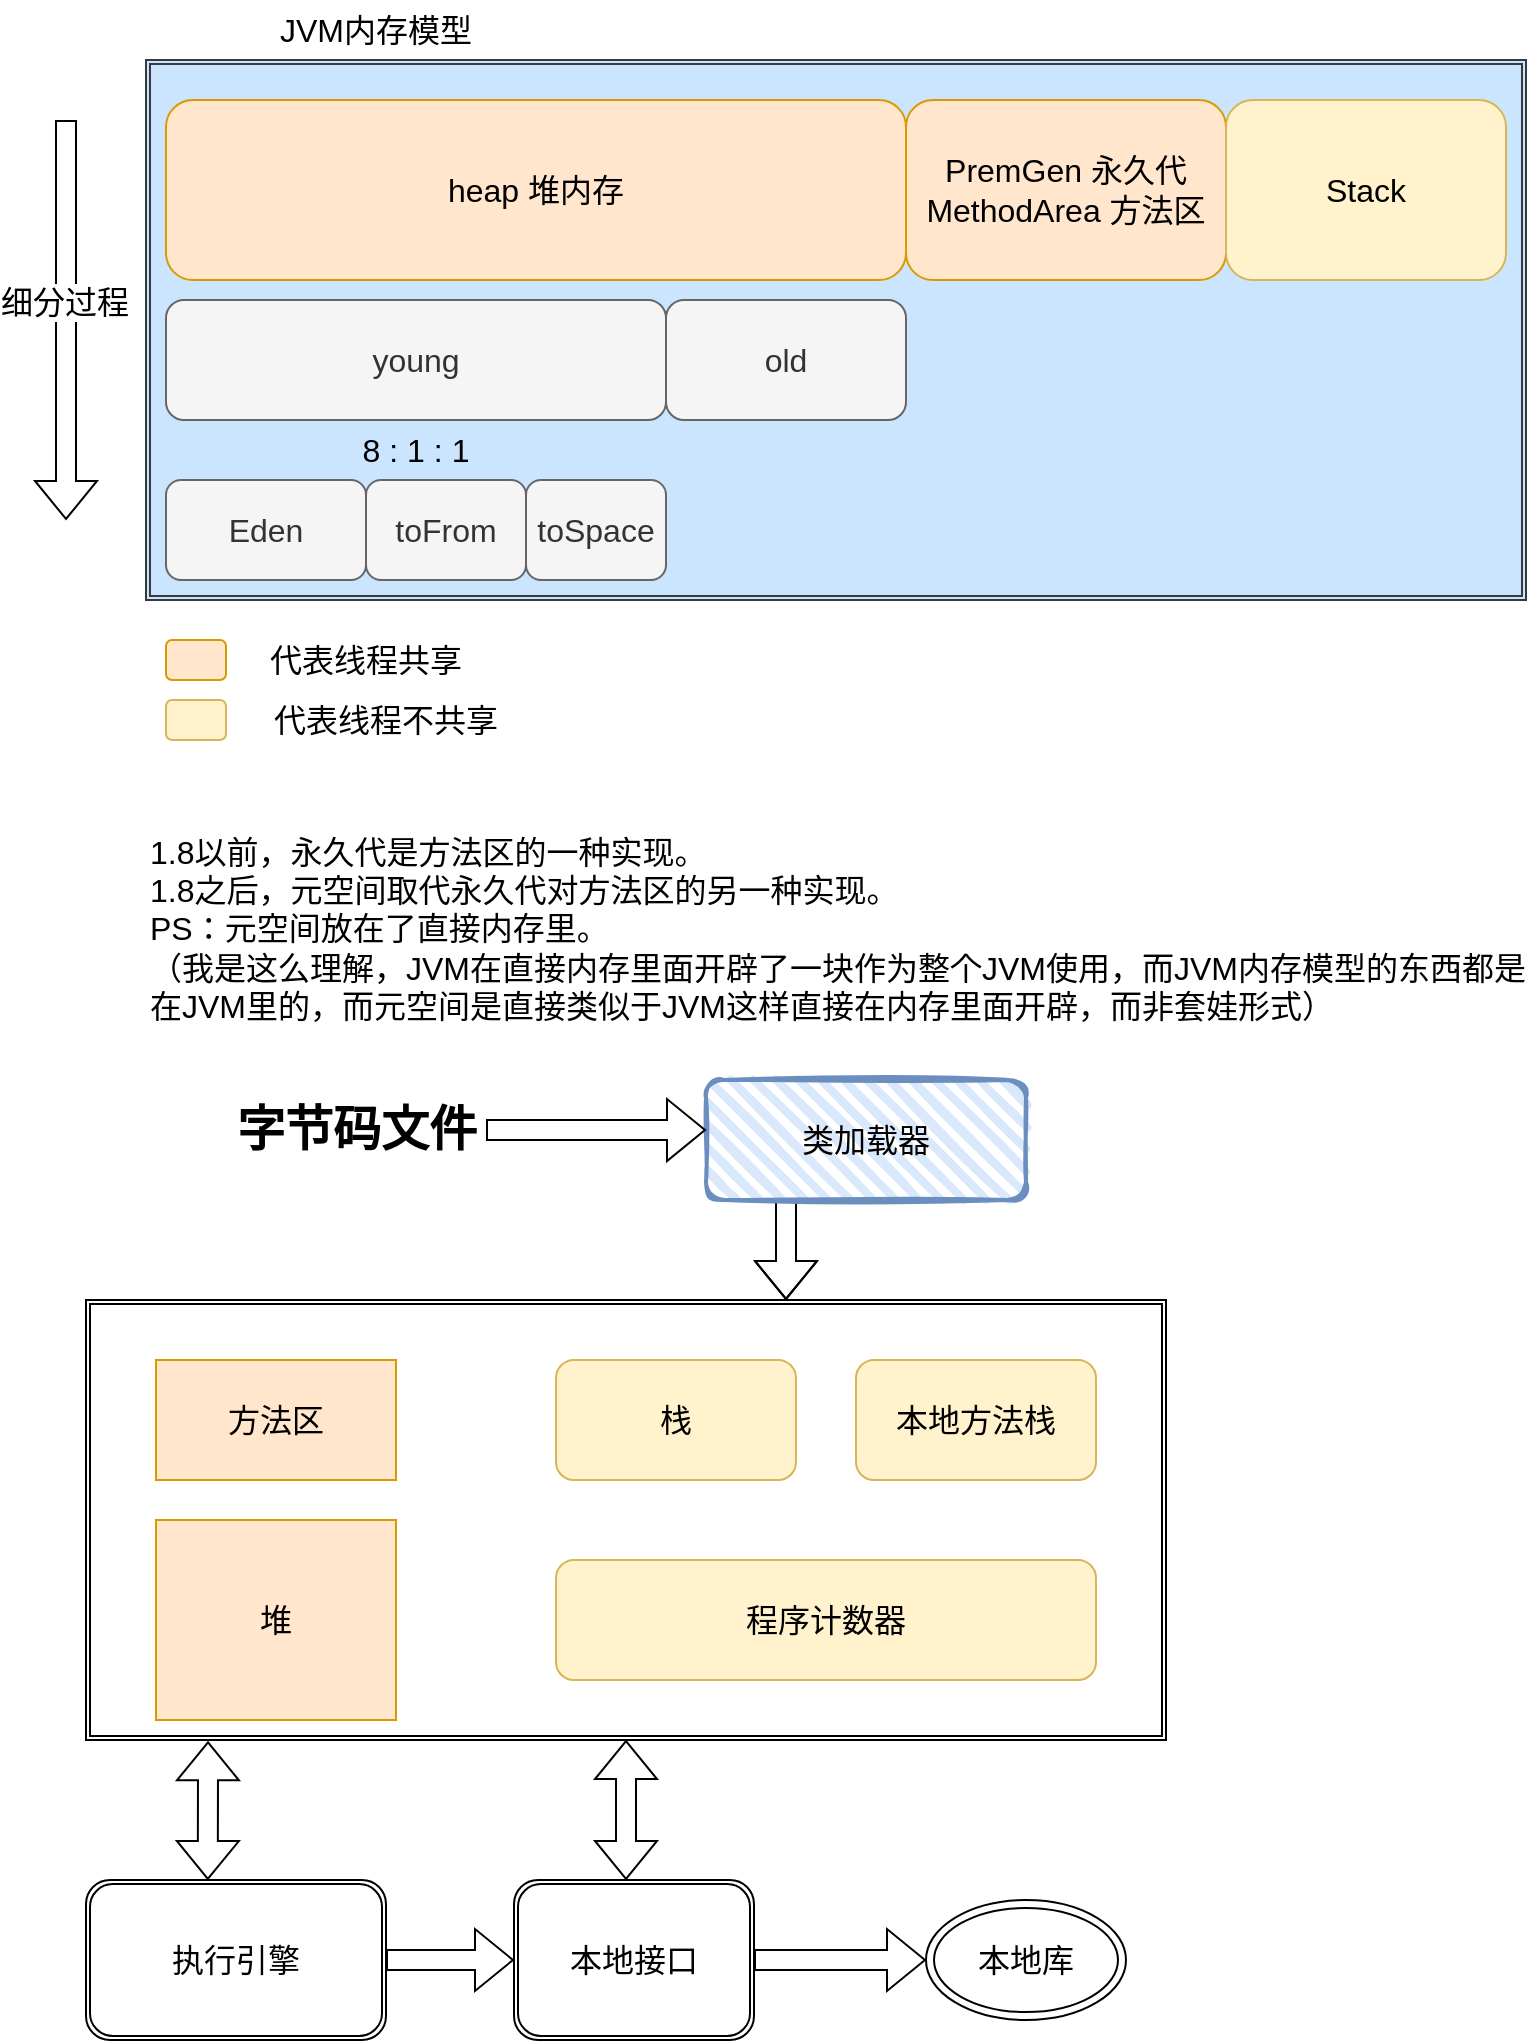 <mxfile version="15.6.2" type="github">
  <diagram id="bwea3mneemWWG3Lszo-H" name="Page-1">
    <mxGraphModel dx="1185" dy="635" grid="1" gridSize="10" guides="1" tooltips="1" connect="1" arrows="1" fold="1" page="1" pageScale="1" pageWidth="827" pageHeight="1169" math="0" shadow="0">
      <root>
        <mxCell id="0" />
        <mxCell id="1" parent="0" />
        <mxCell id="JTMfDNJcxigV9m1Xy1pA-2" value="" style="shape=ext;double=1;rounded=0;whiteSpace=wrap;html=1;fillColor=#cce5ff;strokeColor=#36393d;" vertex="1" parent="1">
          <mxGeometry x="110" y="40" width="690" height="270" as="geometry" />
        </mxCell>
        <mxCell id="JTMfDNJcxigV9m1Xy1pA-6" value="JVM内存模型" style="text;html=1;strokeColor=none;fillColor=none;align=center;verticalAlign=middle;whiteSpace=wrap;rounded=0;fontSize=16;" vertex="1" parent="1">
          <mxGeometry x="110" y="10" width="230" height="30" as="geometry" />
        </mxCell>
        <mxCell id="JTMfDNJcxigV9m1Xy1pA-12" value="heap 堆内存" style="rounded=1;whiteSpace=wrap;html=1;fontSize=16;fillColor=#ffe6cc;strokeColor=#d79b00;" vertex="1" parent="1">
          <mxGeometry x="120" y="60" width="370" height="90" as="geometry" />
        </mxCell>
        <mxCell id="JTMfDNJcxigV9m1Xy1pA-13" value="young" style="rounded=1;whiteSpace=wrap;html=1;fontSize=16;fillColor=#f5f5f5;strokeColor=#666666;fontColor=#333333;" vertex="1" parent="1">
          <mxGeometry x="120" y="160" width="250" height="60" as="geometry" />
        </mxCell>
        <mxCell id="JTMfDNJcxigV9m1Xy1pA-14" value="old" style="rounded=1;whiteSpace=wrap;html=1;fontSize=16;fillColor=#f5f5f5;strokeColor=#666666;fontColor=#333333;" vertex="1" parent="1">
          <mxGeometry x="370" y="160" width="120" height="60" as="geometry" />
        </mxCell>
        <mxCell id="JTMfDNJcxigV9m1Xy1pA-15" value="Eden" style="rounded=1;whiteSpace=wrap;html=1;fontSize=16;fillColor=#f5f5f5;fontColor=#333333;strokeColor=#666666;" vertex="1" parent="1">
          <mxGeometry x="120" y="250" width="100" height="50" as="geometry" />
        </mxCell>
        <mxCell id="JTMfDNJcxigV9m1Xy1pA-16" value="toFrom" style="rounded=1;whiteSpace=wrap;html=1;fontSize=16;fillColor=#f5f5f5;fontColor=#333333;strokeColor=#666666;" vertex="1" parent="1">
          <mxGeometry x="220" y="250" width="80" height="50" as="geometry" />
        </mxCell>
        <mxCell id="JTMfDNJcxigV9m1Xy1pA-17" value="toSpace" style="rounded=1;whiteSpace=wrap;html=1;fontSize=16;fillColor=#f5f5f5;fontColor=#333333;strokeColor=#666666;" vertex="1" parent="1">
          <mxGeometry x="300" y="250" width="70" height="50" as="geometry" />
        </mxCell>
        <mxCell id="JTMfDNJcxigV9m1Xy1pA-18" value="PremGen 永久代&lt;br&gt;MethodArea 方法区" style="rounded=1;whiteSpace=wrap;html=1;fontSize=16;fillColor=#ffe6cc;strokeColor=#d79b00;" vertex="1" parent="1">
          <mxGeometry x="490" y="60" width="160" height="90" as="geometry" />
        </mxCell>
        <mxCell id="JTMfDNJcxigV9m1Xy1pA-19" value="Stack" style="rounded=1;whiteSpace=wrap;html=1;fontSize=16;fillColor=#fff2cc;strokeColor=#d6b656;" vertex="1" parent="1">
          <mxGeometry x="650" y="60" width="140" height="90" as="geometry" />
        </mxCell>
        <mxCell id="JTMfDNJcxigV9m1Xy1pA-20" value="" style="shape=flexArrow;endArrow=classic;html=1;rounded=0;fontSize=16;" edge="1" parent="1">
          <mxGeometry width="50" height="50" relative="1" as="geometry">
            <mxPoint x="70" y="70" as="sourcePoint" />
            <mxPoint x="70" y="270" as="targetPoint" />
          </mxGeometry>
        </mxCell>
        <mxCell id="JTMfDNJcxigV9m1Xy1pA-21" value="细分过程" style="edgeLabel;html=1;align=center;verticalAlign=middle;resizable=0;points=[];fontSize=16;" vertex="1" connectable="0" parent="JTMfDNJcxigV9m1Xy1pA-20">
          <mxGeometry x="-0.092" y="-1" relative="1" as="geometry">
            <mxPoint as="offset" />
          </mxGeometry>
        </mxCell>
        <mxCell id="JTMfDNJcxigV9m1Xy1pA-23" value="1.8以前，永久代是方法区的一种实现。&lt;br&gt;1.8之后，元空间取代永久代对方法区的另一种实现。&lt;br&gt;PS：元空间放在了直接内存里。&lt;br&gt;（我是这么理解，JVM在直接内存里面开辟了一块作为整个JVM使用，而JVM内存模型的东西都是在JVM里的，而元空间是直接类似于JVM这样直接在内存里面开辟，而非套娃形式）" style="text;html=1;strokeColor=none;fillColor=none;align=left;verticalAlign=top;whiteSpace=wrap;rounded=0;fontSize=16;" vertex="1" parent="1">
          <mxGeometry x="110" y="420" width="690" height="110" as="geometry" />
        </mxCell>
        <mxCell id="JTMfDNJcxigV9m1Xy1pA-24" value="8&lt;span style=&quot;white-space: pre&quot;&gt;	&lt;/span&gt;:&lt;span style=&quot;white-space: pre&quot;&gt;	&lt;/span&gt;1&lt;span style=&quot;white-space: pre&quot;&gt;	&lt;/span&gt;:&lt;span style=&quot;white-space: pre&quot;&gt;	&lt;/span&gt;1" style="text;html=1;strokeColor=none;fillColor=none;align=center;verticalAlign=middle;whiteSpace=wrap;rounded=0;fontSize=16;" vertex="1" parent="1">
          <mxGeometry x="120" y="220" width="250" height="30" as="geometry" />
        </mxCell>
        <mxCell id="JTMfDNJcxigV9m1Xy1pA-36" value="" style="rounded=1;whiteSpace=wrap;html=1;fontSize=16;align=center;verticalAlign=middle;fillColor=#ffe6cc;strokeColor=#d79b00;" vertex="1" parent="1">
          <mxGeometry x="120" y="330" width="30" height="20" as="geometry" />
        </mxCell>
        <mxCell id="JTMfDNJcxigV9m1Xy1pA-37" value="代表线程共享" style="text;html=1;strokeColor=none;fillColor=none;align=center;verticalAlign=middle;whiteSpace=wrap;rounded=0;fontSize=16;" vertex="1" parent="1">
          <mxGeometry x="170" y="330" width="100" height="20" as="geometry" />
        </mxCell>
        <mxCell id="JTMfDNJcxigV9m1Xy1pA-39" value="" style="rounded=1;whiteSpace=wrap;html=1;fontSize=16;align=center;verticalAlign=middle;fillColor=#fff2cc;strokeColor=#d6b656;" vertex="1" parent="1">
          <mxGeometry x="120" y="360" width="30" height="20" as="geometry" />
        </mxCell>
        <mxCell id="JTMfDNJcxigV9m1Xy1pA-40" value="代表线程不共享" style="text;html=1;strokeColor=none;fillColor=none;align=center;verticalAlign=middle;whiteSpace=wrap;rounded=0;fontSize=16;" vertex="1" parent="1">
          <mxGeometry x="170" y="360" width="120" height="20" as="geometry" />
        </mxCell>
        <mxCell id="JTMfDNJcxigV9m1Xy1pA-42" value="" style="shape=ext;double=1;rounded=0;whiteSpace=wrap;html=1;fontSize=16;align=center;verticalAlign=middle;" vertex="1" parent="1">
          <mxGeometry x="80" y="660" width="540" height="220" as="geometry" />
        </mxCell>
        <mxCell id="JTMfDNJcxigV9m1Xy1pA-44" style="edgeStyle=orthogonalEdgeStyle;shape=flexArrow;rounded=0;orthogonalLoop=1;jettySize=auto;html=1;exitX=0.25;exitY=1;exitDx=0;exitDy=0;fontSize=16;" edge="1" parent="1" source="JTMfDNJcxigV9m1Xy1pA-43">
          <mxGeometry relative="1" as="geometry">
            <mxPoint x="430" y="660" as="targetPoint" />
          </mxGeometry>
        </mxCell>
        <mxCell id="JTMfDNJcxigV9m1Xy1pA-43" value="类加载器" style="rounded=1;whiteSpace=wrap;html=1;strokeWidth=2;fillWeight=4;hachureGap=8;hachureAngle=45;fillColor=#dae8fc;sketch=1;fontSize=16;align=center;verticalAlign=middle;strokeColor=#6c8ebf;" vertex="1" parent="1">
          <mxGeometry x="390" y="550" width="160" height="60" as="geometry" />
        </mxCell>
        <mxCell id="JTMfDNJcxigV9m1Xy1pA-46" style="edgeStyle=orthogonalEdgeStyle;shape=flexArrow;rounded=0;orthogonalLoop=1;jettySize=auto;html=1;entryX=0;entryY=0.417;entryDx=0;entryDy=0;entryPerimeter=0;fontSize=16;" edge="1" parent="1" source="JTMfDNJcxigV9m1Xy1pA-45" target="JTMfDNJcxigV9m1Xy1pA-43">
          <mxGeometry relative="1" as="geometry" />
        </mxCell>
        <mxCell id="JTMfDNJcxigV9m1Xy1pA-45" value="字节码文件" style="text;strokeColor=none;fillColor=none;html=1;fontSize=24;fontStyle=1;verticalAlign=middle;align=center;" vertex="1" parent="1">
          <mxGeometry x="150" y="550" width="130" height="50" as="geometry" />
        </mxCell>
        <mxCell id="JTMfDNJcxigV9m1Xy1pA-48" value="方法区" style="rounded=0;whiteSpace=wrap;html=1;fontSize=16;align=center;verticalAlign=middle;fillColor=#ffe6cc;strokeColor=#d79b00;" vertex="1" parent="1">
          <mxGeometry x="115" y="690" width="120" height="60" as="geometry" />
        </mxCell>
        <mxCell id="JTMfDNJcxigV9m1Xy1pA-49" value="堆" style="rounded=0;whiteSpace=wrap;html=1;fontSize=16;align=center;verticalAlign=middle;fillColor=#ffe6cc;strokeColor=#d79b00;" vertex="1" parent="1">
          <mxGeometry x="115" y="770" width="120" height="100" as="geometry" />
        </mxCell>
        <mxCell id="JTMfDNJcxigV9m1Xy1pA-50" value="栈" style="rounded=1;whiteSpace=wrap;html=1;fontSize=16;align=center;verticalAlign=middle;fillColor=#fff2cc;strokeColor=#d6b656;" vertex="1" parent="1">
          <mxGeometry x="315" y="690" width="120" height="60" as="geometry" />
        </mxCell>
        <mxCell id="JTMfDNJcxigV9m1Xy1pA-51" value="程序计数器" style="rounded=1;whiteSpace=wrap;html=1;fontSize=16;align=center;verticalAlign=middle;fillColor=#fff2cc;strokeColor=#d6b656;" vertex="1" parent="1">
          <mxGeometry x="315" y="790" width="270" height="60" as="geometry" />
        </mxCell>
        <mxCell id="JTMfDNJcxigV9m1Xy1pA-52" value="本地方法栈" style="rounded=1;whiteSpace=wrap;html=1;fontSize=16;align=center;verticalAlign=middle;fillColor=#fff2cc;strokeColor=#d6b656;" vertex="1" parent="1">
          <mxGeometry x="465" y="690" width="120" height="60" as="geometry" />
        </mxCell>
        <mxCell id="JTMfDNJcxigV9m1Xy1pA-59" style="edgeStyle=orthogonalEdgeStyle;shape=flexArrow;rounded=0;orthogonalLoop=1;jettySize=auto;html=1;entryX=0;entryY=0.5;entryDx=0;entryDy=0;fontSize=16;" edge="1" parent="1" source="JTMfDNJcxigV9m1Xy1pA-54" target="JTMfDNJcxigV9m1Xy1pA-56">
          <mxGeometry relative="1" as="geometry" />
        </mxCell>
        <mxCell id="JTMfDNJcxigV9m1Xy1pA-54" value="本地接口" style="shape=ext;double=1;rounded=1;whiteSpace=wrap;html=1;fontSize=16;align=center;verticalAlign=middle;" vertex="1" parent="1">
          <mxGeometry x="294" y="950" width="120" height="80" as="geometry" />
        </mxCell>
        <mxCell id="JTMfDNJcxigV9m1Xy1pA-56" value="本地库" style="ellipse;shape=doubleEllipse;whiteSpace=wrap;html=1;fontSize=16;align=center;verticalAlign=middle;" vertex="1" parent="1">
          <mxGeometry x="500" y="960" width="100" height="60" as="geometry" />
        </mxCell>
        <mxCell id="JTMfDNJcxigV9m1Xy1pA-58" style="edgeStyle=orthogonalEdgeStyle;shape=flexArrow;rounded=0;orthogonalLoop=1;jettySize=auto;html=1;entryX=0;entryY=0.5;entryDx=0;entryDy=0;fontSize=16;" edge="1" parent="1" source="JTMfDNJcxigV9m1Xy1pA-57" target="JTMfDNJcxigV9m1Xy1pA-54">
          <mxGeometry relative="1" as="geometry" />
        </mxCell>
        <mxCell id="JTMfDNJcxigV9m1Xy1pA-57" value="执行引擎" style="shape=ext;double=1;rounded=1;whiteSpace=wrap;html=1;fontSize=16;align=center;verticalAlign=middle;" vertex="1" parent="1">
          <mxGeometry x="80" y="950" width="150" height="80" as="geometry" />
        </mxCell>
        <mxCell id="JTMfDNJcxigV9m1Xy1pA-60" value="" style="shape=flexArrow;endArrow=classic;startArrow=classic;html=1;rounded=0;fontSize=16;entryX=0.113;entryY=1.003;entryDx=0;entryDy=0;entryPerimeter=0;exitX=0.406;exitY=0;exitDx=0;exitDy=0;exitPerimeter=0;" edge="1" parent="1" source="JTMfDNJcxigV9m1Xy1pA-57" target="JTMfDNJcxigV9m1Xy1pA-42">
          <mxGeometry width="100" height="100" relative="1" as="geometry">
            <mxPoint x="141" y="940" as="sourcePoint" />
            <mxPoint x="240" y="900" as="targetPoint" />
          </mxGeometry>
        </mxCell>
        <mxCell id="JTMfDNJcxigV9m1Xy1pA-61" value="" style="shape=flexArrow;endArrow=classic;startArrow=classic;html=1;rounded=0;fontSize=16;entryX=0.5;entryY=1;entryDx=0;entryDy=0;" edge="1" parent="1" target="JTMfDNJcxigV9m1Xy1pA-42">
          <mxGeometry width="100" height="100" relative="1" as="geometry">
            <mxPoint x="350" y="950" as="sourcePoint" />
            <mxPoint x="350" y="910" as="targetPoint" />
          </mxGeometry>
        </mxCell>
      </root>
    </mxGraphModel>
  </diagram>
</mxfile>

